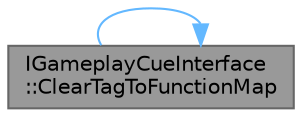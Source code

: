 digraph "IGameplayCueInterface::ClearTagToFunctionMap"
{
 // INTERACTIVE_SVG=YES
 // LATEX_PDF_SIZE
  bgcolor="transparent";
  edge [fontname=Helvetica,fontsize=10,labelfontname=Helvetica,labelfontsize=10];
  node [fontname=Helvetica,fontsize=10,shape=box,height=0.2,width=0.4];
  rankdir="LR";
  Node1 [id="Node000001",label="IGameplayCueInterface\l::ClearTagToFunctionMap",height=0.2,width=0.4,color="gray40", fillcolor="grey60", style="filled", fontcolor="black",tooltip="Clears internal cache of what classes implement which functions."];
  Node1 -> Node1 [id="edge1_Node000001_Node000001",color="steelblue1",style="solid",tooltip=" "];
}
